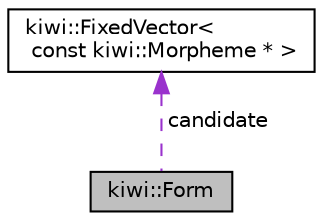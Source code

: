 digraph "kiwi::Form"
{
 // LATEX_PDF_SIZE
  edge [fontname="Helvetica",fontsize="10",labelfontname="Helvetica",labelfontsize="10"];
  node [fontname="Helvetica",fontsize="10",shape=record];
  Node1 [label="kiwi::Form",height=0.2,width=0.4,color="black", fillcolor="grey75", style="filled", fontcolor="black",tooltip="형태에 관한 모든 정보를 담는 구조체의 템플릿"];
  Node2 -> Node1 [dir="back",color="darkorchid3",fontsize="10",style="dashed",label=" candidate" ,fontname="Helvetica"];
  Node2 [label="kiwi::FixedVector\<\l const kiwi::Morpheme * \>",height=0.2,width=0.4,color="black", fillcolor="white", style="filled",URL="$classkiwi_1_1FixedVector.html",tooltip=" "];
}
